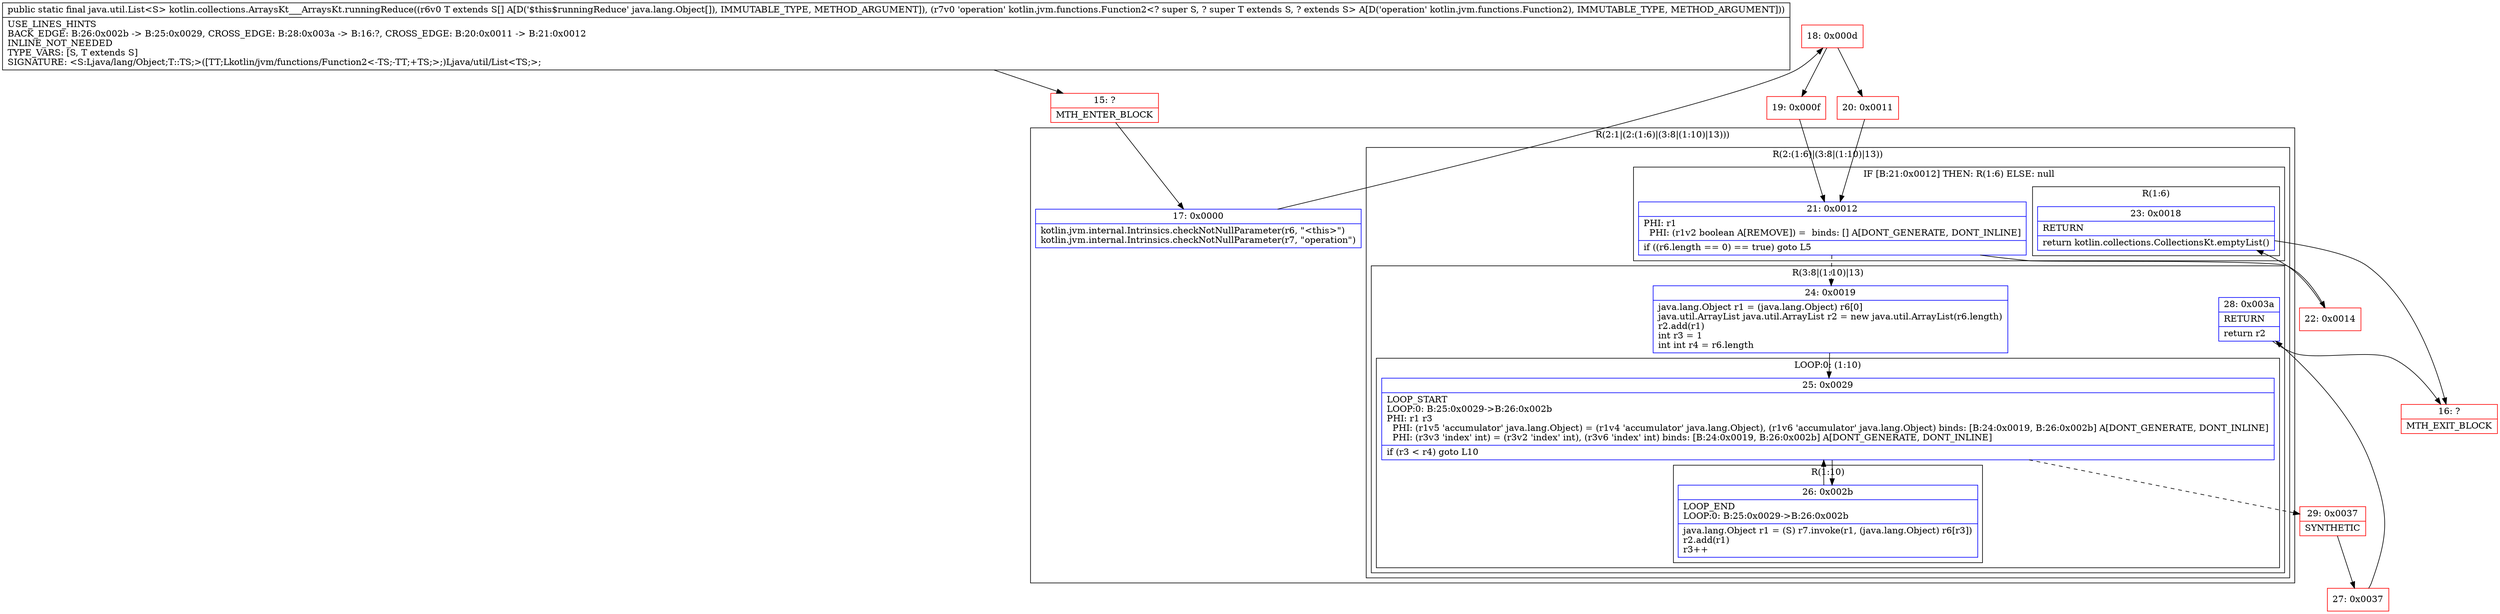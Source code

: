 digraph "CFG forkotlin.collections.ArraysKt___ArraysKt.runningReduce([Ljava\/lang\/Object;Lkotlin\/jvm\/functions\/Function2;)Ljava\/util\/List;" {
subgraph cluster_Region_2055840871 {
label = "R(2:1|(2:(1:6)|(3:8|(1:10)|13)))";
node [shape=record,color=blue];
Node_17 [shape=record,label="{17\:\ 0x0000|kotlin.jvm.internal.Intrinsics.checkNotNullParameter(r6, \"\<this\>\")\lkotlin.jvm.internal.Intrinsics.checkNotNullParameter(r7, \"operation\")\l}"];
subgraph cluster_Region_1239320230 {
label = "R(2:(1:6)|(3:8|(1:10)|13))";
node [shape=record,color=blue];
subgraph cluster_IfRegion_1976118442 {
label = "IF [B:21:0x0012] THEN: R(1:6) ELSE: null";
node [shape=record,color=blue];
Node_21 [shape=record,label="{21\:\ 0x0012|PHI: r1 \l  PHI: (r1v2 boolean A[REMOVE]) =  binds: [] A[DONT_GENERATE, DONT_INLINE]\l|if ((r6.length == 0) == true) goto L5\l}"];
subgraph cluster_Region_941723175 {
label = "R(1:6)";
node [shape=record,color=blue];
Node_23 [shape=record,label="{23\:\ 0x0018|RETURN\l|return kotlin.collections.CollectionsKt.emptyList()\l}"];
}
}
subgraph cluster_Region_1195848508 {
label = "R(3:8|(1:10)|13)";
node [shape=record,color=blue];
Node_24 [shape=record,label="{24\:\ 0x0019|java.lang.Object r1 = (java.lang.Object) r6[0]\ljava.util.ArrayList java.util.ArrayList r2 = new java.util.ArrayList(r6.length)\lr2.add(r1)\lint r3 = 1\lint int r4 = r6.length\l}"];
subgraph cluster_LoopRegion_472178210 {
label = "LOOP:0: (1:10)";
node [shape=record,color=blue];
Node_25 [shape=record,label="{25\:\ 0x0029|LOOP_START\lLOOP:0: B:25:0x0029\-\>B:26:0x002b\lPHI: r1 r3 \l  PHI: (r1v5 'accumulator' java.lang.Object) = (r1v4 'accumulator' java.lang.Object), (r1v6 'accumulator' java.lang.Object) binds: [B:24:0x0019, B:26:0x002b] A[DONT_GENERATE, DONT_INLINE]\l  PHI: (r3v3 'index' int) = (r3v2 'index' int), (r3v6 'index' int) binds: [B:24:0x0019, B:26:0x002b] A[DONT_GENERATE, DONT_INLINE]\l|if (r3 \< r4) goto L10\l}"];
subgraph cluster_Region_1648906979 {
label = "R(1:10)";
node [shape=record,color=blue];
Node_26 [shape=record,label="{26\:\ 0x002b|LOOP_END\lLOOP:0: B:25:0x0029\-\>B:26:0x002b\l|java.lang.Object r1 = (S) r7.invoke(r1, (java.lang.Object) r6[r3])\lr2.add(r1)\lr3++\l}"];
}
}
Node_28 [shape=record,label="{28\:\ 0x003a|RETURN\l|return r2\l}"];
}
}
}
Node_15 [shape=record,color=red,label="{15\:\ ?|MTH_ENTER_BLOCK\l}"];
Node_18 [shape=record,color=red,label="{18\:\ 0x000d}"];
Node_19 [shape=record,color=red,label="{19\:\ 0x000f}"];
Node_22 [shape=record,color=red,label="{22\:\ 0x0014}"];
Node_16 [shape=record,color=red,label="{16\:\ ?|MTH_EXIT_BLOCK\l}"];
Node_29 [shape=record,color=red,label="{29\:\ 0x0037|SYNTHETIC\l}"];
Node_27 [shape=record,color=red,label="{27\:\ 0x0037}"];
Node_20 [shape=record,color=red,label="{20\:\ 0x0011}"];
MethodNode[shape=record,label="{public static final java.util.List\<S\> kotlin.collections.ArraysKt___ArraysKt.runningReduce((r6v0 T extends S[] A[D('$this$runningReduce' java.lang.Object[]), IMMUTABLE_TYPE, METHOD_ARGUMENT]), (r7v0 'operation' kotlin.jvm.functions.Function2\<? super S, ? super T extends S, ? extends S\> A[D('operation' kotlin.jvm.functions.Function2), IMMUTABLE_TYPE, METHOD_ARGUMENT]))  | USE_LINES_HINTS\lBACK_EDGE: B:26:0x002b \-\> B:25:0x0029, CROSS_EDGE: B:28:0x003a \-\> B:16:?, CROSS_EDGE: B:20:0x0011 \-\> B:21:0x0012\lINLINE_NOT_NEEDED\lTYPE_VARS: [S, T extends S]\lSIGNATURE: \<S:Ljava\/lang\/Object;T::TS;\>([TT;Lkotlin\/jvm\/functions\/Function2\<\-TS;\-TT;+TS;\>;)Ljava\/util\/List\<TS;\>;\l}"];
MethodNode -> Node_15;Node_17 -> Node_18;
Node_21 -> Node_22;
Node_21 -> Node_24[style=dashed];
Node_23 -> Node_16;
Node_24 -> Node_25;
Node_25 -> Node_26;
Node_25 -> Node_29[style=dashed];
Node_26 -> Node_25;
Node_28 -> Node_16;
Node_15 -> Node_17;
Node_18 -> Node_19;
Node_18 -> Node_20;
Node_19 -> Node_21;
Node_22 -> Node_23;
Node_29 -> Node_27;
Node_27 -> Node_28;
Node_20 -> Node_21;
}

